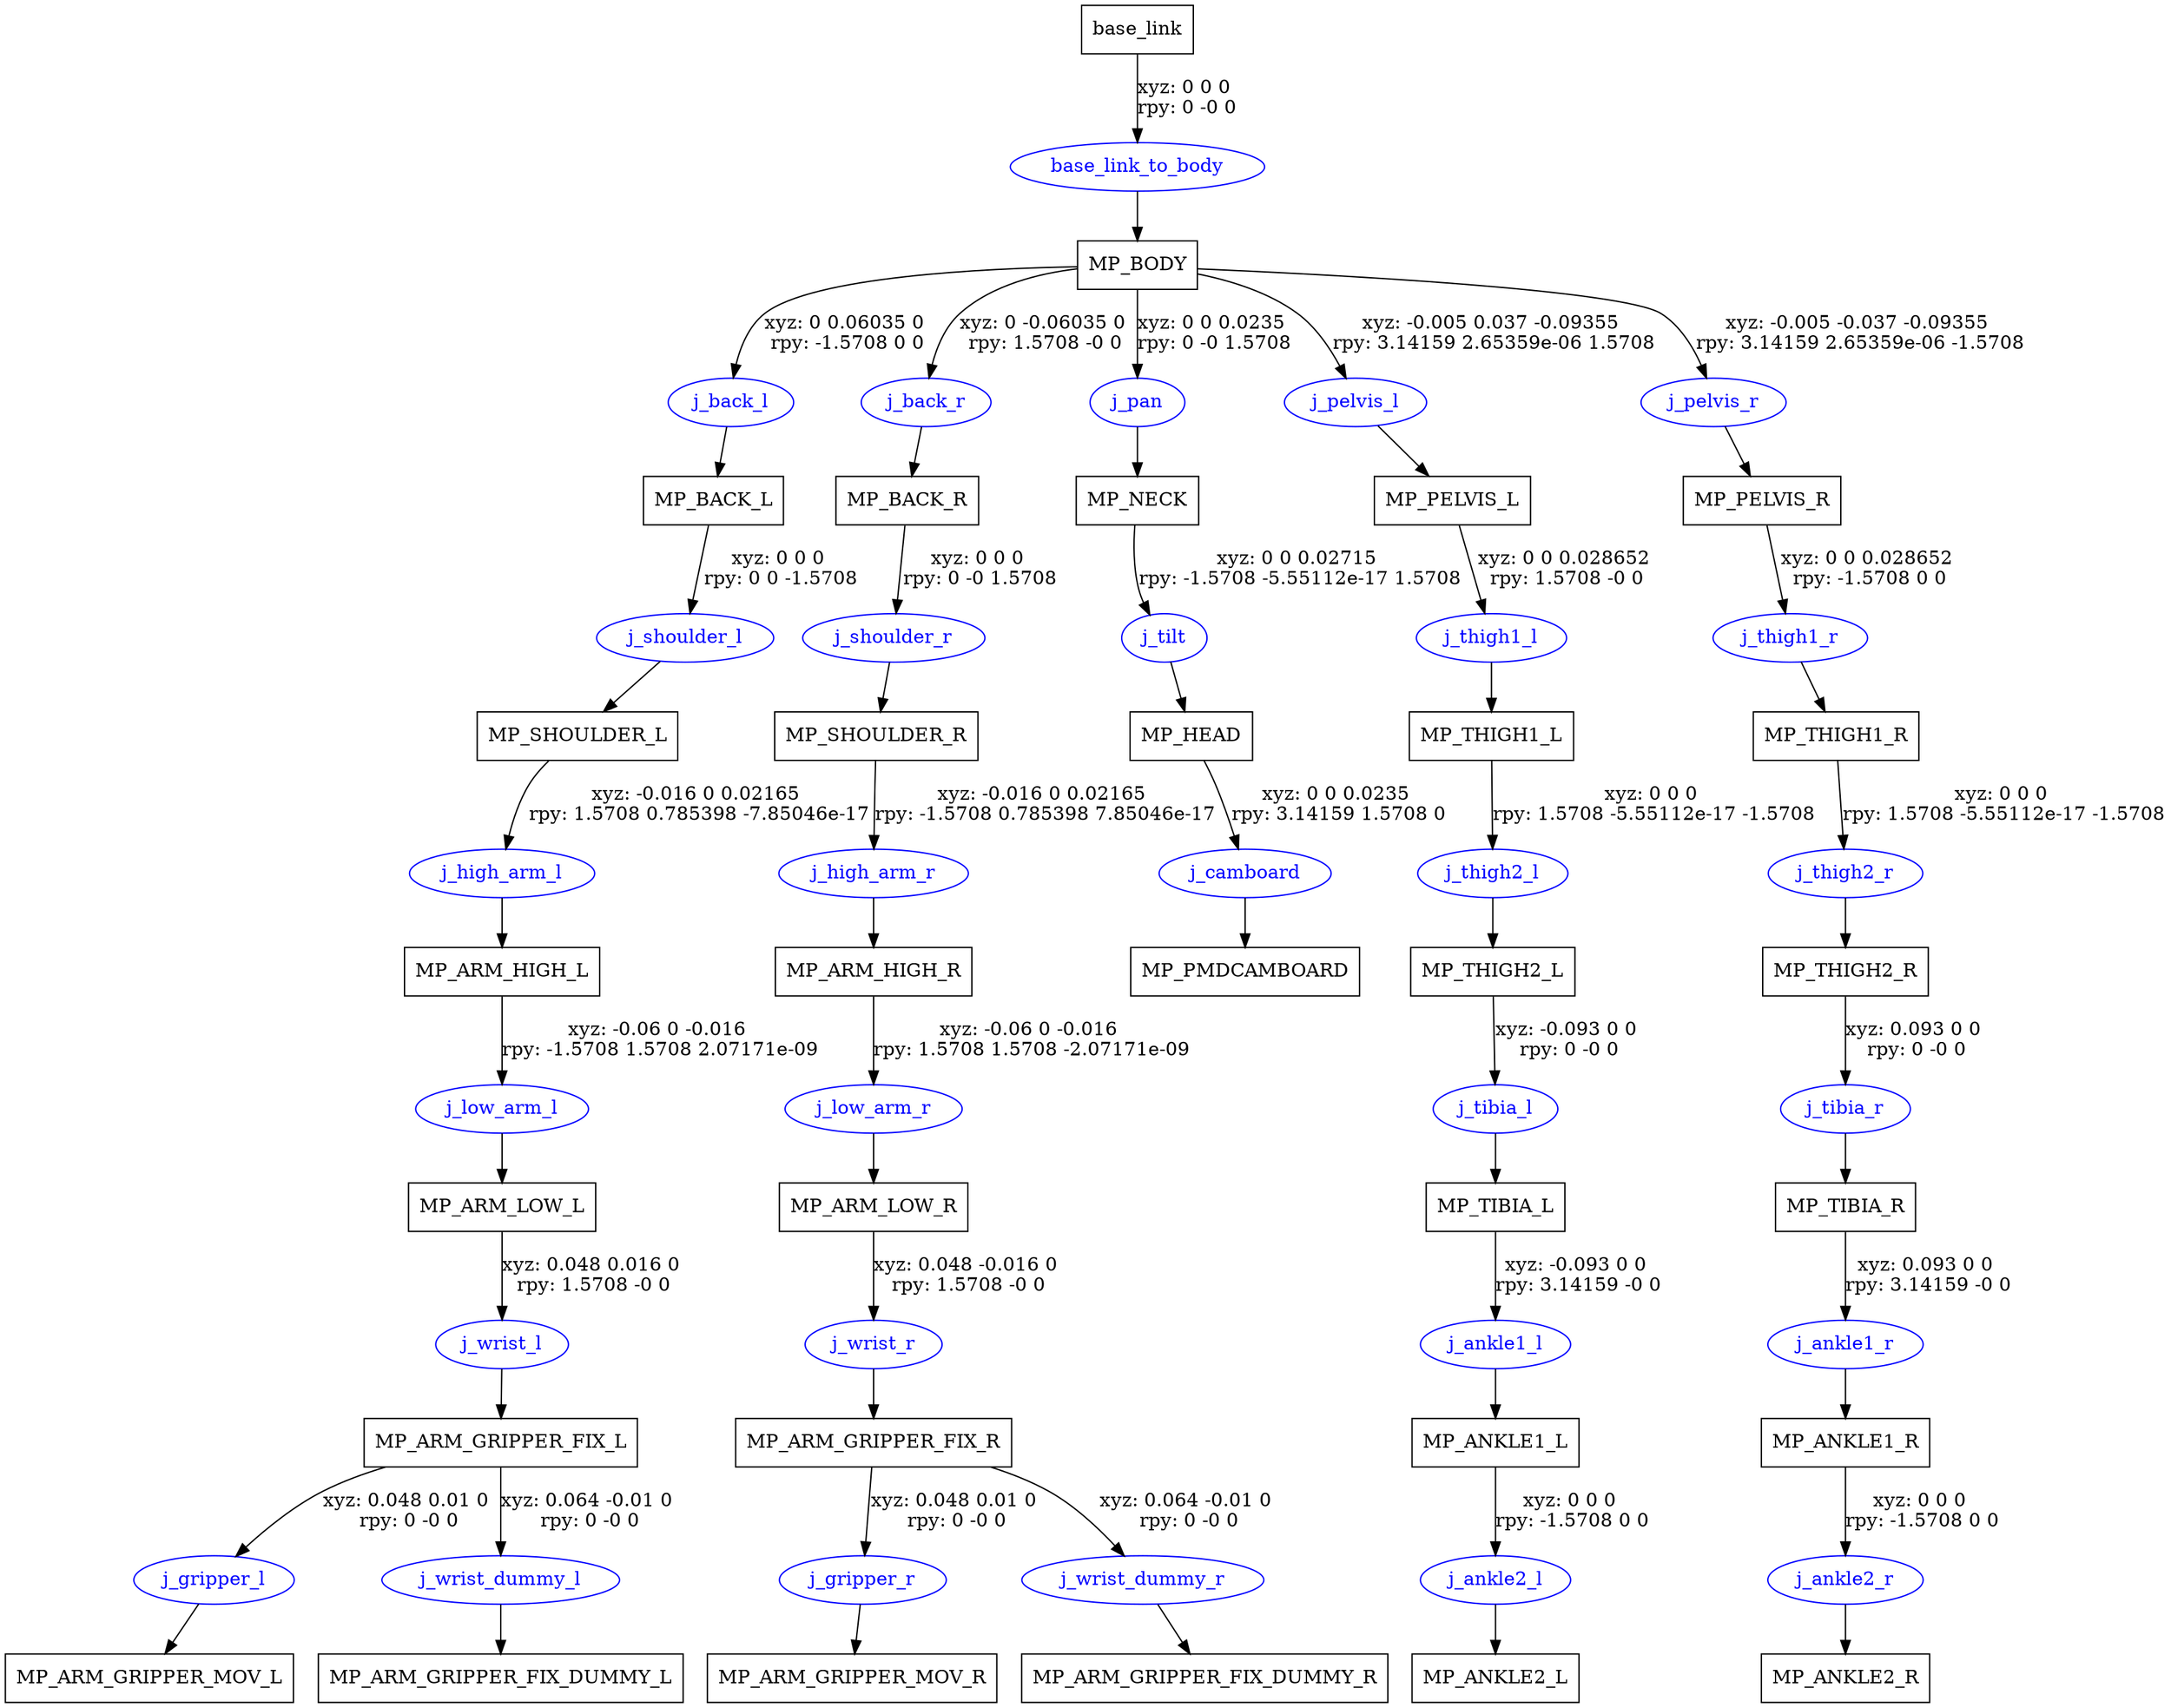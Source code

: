 digraph G {
node [shape=box];
"base_link" [label="base_link"];
"MP_BODY" [label="MP_BODY"];
"MP_BACK_L" [label="MP_BACK_L"];
"MP_SHOULDER_L" [label="MP_SHOULDER_L"];
"MP_ARM_HIGH_L" [label="MP_ARM_HIGH_L"];
"MP_ARM_LOW_L" [label="MP_ARM_LOW_L"];
"MP_ARM_GRIPPER_FIX_L" [label="MP_ARM_GRIPPER_FIX_L"];
"MP_ARM_GRIPPER_MOV_L" [label="MP_ARM_GRIPPER_MOV_L"];
"MP_ARM_GRIPPER_FIX_DUMMY_L" [label="MP_ARM_GRIPPER_FIX_DUMMY_L"];
"MP_BACK_R" [label="MP_BACK_R"];
"MP_SHOULDER_R" [label="MP_SHOULDER_R"];
"MP_ARM_HIGH_R" [label="MP_ARM_HIGH_R"];
"MP_ARM_LOW_R" [label="MP_ARM_LOW_R"];
"MP_ARM_GRIPPER_FIX_R" [label="MP_ARM_GRIPPER_FIX_R"];
"MP_ARM_GRIPPER_MOV_R" [label="MP_ARM_GRIPPER_MOV_R"];
"MP_ARM_GRIPPER_FIX_DUMMY_R" [label="MP_ARM_GRIPPER_FIX_DUMMY_R"];
"MP_NECK" [label="MP_NECK"];
"MP_HEAD" [label="MP_HEAD"];
"MP_PMDCAMBOARD" [label="MP_PMDCAMBOARD"];
"MP_PELVIS_L" [label="MP_PELVIS_L"];
"MP_THIGH1_L" [label="MP_THIGH1_L"];
"MP_THIGH2_L" [label="MP_THIGH2_L"];
"MP_TIBIA_L" [label="MP_TIBIA_L"];
"MP_ANKLE1_L" [label="MP_ANKLE1_L"];
"MP_ANKLE2_L" [label="MP_ANKLE2_L"];
"MP_PELVIS_R" [label="MP_PELVIS_R"];
"MP_THIGH1_R" [label="MP_THIGH1_R"];
"MP_THIGH2_R" [label="MP_THIGH2_R"];
"MP_TIBIA_R" [label="MP_TIBIA_R"];
"MP_ANKLE1_R" [label="MP_ANKLE1_R"];
"MP_ANKLE2_R" [label="MP_ANKLE2_R"];
node [shape=ellipse, color=blue, fontcolor=blue];
"base_link" -> "base_link_to_body" [label="xyz: 0 0 0 \nrpy: 0 -0 0"]
"base_link_to_body" -> "MP_BODY"
"MP_BODY" -> "j_back_l" [label="xyz: 0 0.06035 0 \nrpy: -1.5708 0 0"]
"j_back_l" -> "MP_BACK_L"
"MP_BACK_L" -> "j_shoulder_l" [label="xyz: 0 0 0 \nrpy: 0 0 -1.5708"]
"j_shoulder_l" -> "MP_SHOULDER_L"
"MP_SHOULDER_L" -> "j_high_arm_l" [label="xyz: -0.016 0 0.02165 \nrpy: 1.5708 0.785398 -7.85046e-17"]
"j_high_arm_l" -> "MP_ARM_HIGH_L"
"MP_ARM_HIGH_L" -> "j_low_arm_l" [label="xyz: -0.06 0 -0.016 \nrpy: -1.5708 1.5708 2.07171e-09"]
"j_low_arm_l" -> "MP_ARM_LOW_L"
"MP_ARM_LOW_L" -> "j_wrist_l" [label="xyz: 0.048 0.016 0 \nrpy: 1.5708 -0 0"]
"j_wrist_l" -> "MP_ARM_GRIPPER_FIX_L"
"MP_ARM_GRIPPER_FIX_L" -> "j_gripper_l" [label="xyz: 0.048 0.01 0 \nrpy: 0 -0 0"]
"j_gripper_l" -> "MP_ARM_GRIPPER_MOV_L"
"MP_ARM_GRIPPER_FIX_L" -> "j_wrist_dummy_l" [label="xyz: 0.064 -0.01 0 \nrpy: 0 -0 0"]
"j_wrist_dummy_l" -> "MP_ARM_GRIPPER_FIX_DUMMY_L"
"MP_BODY" -> "j_back_r" [label="xyz: 0 -0.06035 0 \nrpy: 1.5708 -0 0"]
"j_back_r" -> "MP_BACK_R"
"MP_BACK_R" -> "j_shoulder_r" [label="xyz: 0 0 0 \nrpy: 0 -0 1.5708"]
"j_shoulder_r" -> "MP_SHOULDER_R"
"MP_SHOULDER_R" -> "j_high_arm_r" [label="xyz: -0.016 0 0.02165 \nrpy: -1.5708 0.785398 7.85046e-17"]
"j_high_arm_r" -> "MP_ARM_HIGH_R"
"MP_ARM_HIGH_R" -> "j_low_arm_r" [label="xyz: -0.06 0 -0.016 \nrpy: 1.5708 1.5708 -2.07171e-09"]
"j_low_arm_r" -> "MP_ARM_LOW_R"
"MP_ARM_LOW_R" -> "j_wrist_r" [label="xyz: 0.048 -0.016 0 \nrpy: 1.5708 -0 0"]
"j_wrist_r" -> "MP_ARM_GRIPPER_FIX_R"
"MP_ARM_GRIPPER_FIX_R" -> "j_gripper_r" [label="xyz: 0.048 0.01 0 \nrpy: 0 -0 0"]
"j_gripper_r" -> "MP_ARM_GRIPPER_MOV_R"
"MP_ARM_GRIPPER_FIX_R" -> "j_wrist_dummy_r" [label="xyz: 0.064 -0.01 0 \nrpy: 0 -0 0"]
"j_wrist_dummy_r" -> "MP_ARM_GRIPPER_FIX_DUMMY_R"
"MP_BODY" -> "j_pan" [label="xyz: 0 0 0.0235 \nrpy: 0 -0 1.5708"]
"j_pan" -> "MP_NECK"
"MP_NECK" -> "j_tilt" [label="xyz: 0 0 0.02715 \nrpy: -1.5708 -5.55112e-17 1.5708"]
"j_tilt" -> "MP_HEAD"
"MP_HEAD" -> "j_camboard" [label="xyz: 0 0 0.0235 \nrpy: 3.14159 1.5708 0"]
"j_camboard" -> "MP_PMDCAMBOARD"
"MP_BODY" -> "j_pelvis_l" [label="xyz: -0.005 0.037 -0.09355 \nrpy: 3.14159 2.65359e-06 1.5708"]
"j_pelvis_l" -> "MP_PELVIS_L"
"MP_PELVIS_L" -> "j_thigh1_l" [label="xyz: 0 0 0.028652 \nrpy: 1.5708 -0 0"]
"j_thigh1_l" -> "MP_THIGH1_L"
"MP_THIGH1_L" -> "j_thigh2_l" [label="xyz: 0 0 0 \nrpy: 1.5708 -5.55112e-17 -1.5708"]
"j_thigh2_l" -> "MP_THIGH2_L"
"MP_THIGH2_L" -> "j_tibia_l" [label="xyz: -0.093 0 0 \nrpy: 0 -0 0"]
"j_tibia_l" -> "MP_TIBIA_L"
"MP_TIBIA_L" -> "j_ankle1_l" [label="xyz: -0.093 0 0 \nrpy: 3.14159 -0 0"]
"j_ankle1_l" -> "MP_ANKLE1_L"
"MP_ANKLE1_L" -> "j_ankle2_l" [label="xyz: 0 0 0 \nrpy: -1.5708 0 0"]
"j_ankle2_l" -> "MP_ANKLE2_L"
"MP_BODY" -> "j_pelvis_r" [label="xyz: -0.005 -0.037 -0.09355 \nrpy: 3.14159 2.65359e-06 -1.5708"]
"j_pelvis_r" -> "MP_PELVIS_R"
"MP_PELVIS_R" -> "j_thigh1_r" [label="xyz: 0 0 0.028652 \nrpy: -1.5708 0 0"]
"j_thigh1_r" -> "MP_THIGH1_R"
"MP_THIGH1_R" -> "j_thigh2_r" [label="xyz: 0 0 0 \nrpy: 1.5708 -5.55112e-17 -1.5708"]
"j_thigh2_r" -> "MP_THIGH2_R"
"MP_THIGH2_R" -> "j_tibia_r" [label="xyz: 0.093 0 0 \nrpy: 0 -0 0"]
"j_tibia_r" -> "MP_TIBIA_R"
"MP_TIBIA_R" -> "j_ankle1_r" [label="xyz: 0.093 0 0 \nrpy: 3.14159 -0 0"]
"j_ankle1_r" -> "MP_ANKLE1_R"
"MP_ANKLE1_R" -> "j_ankle2_r" [label="xyz: 0 0 0 \nrpy: -1.5708 0 0"]
"j_ankle2_r" -> "MP_ANKLE2_R"
}
